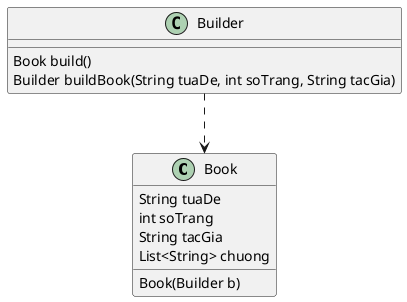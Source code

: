 @startuml

class Book{
    String tuaDe
    int soTrang
    String tacGia
    List<String> chuong
    Book(Builder b)
}

class Builder{
    Book build()
    Builder buildBook(String tuaDe, int soTrang, String tacGia)

}

Builder ..> Book

@enduml